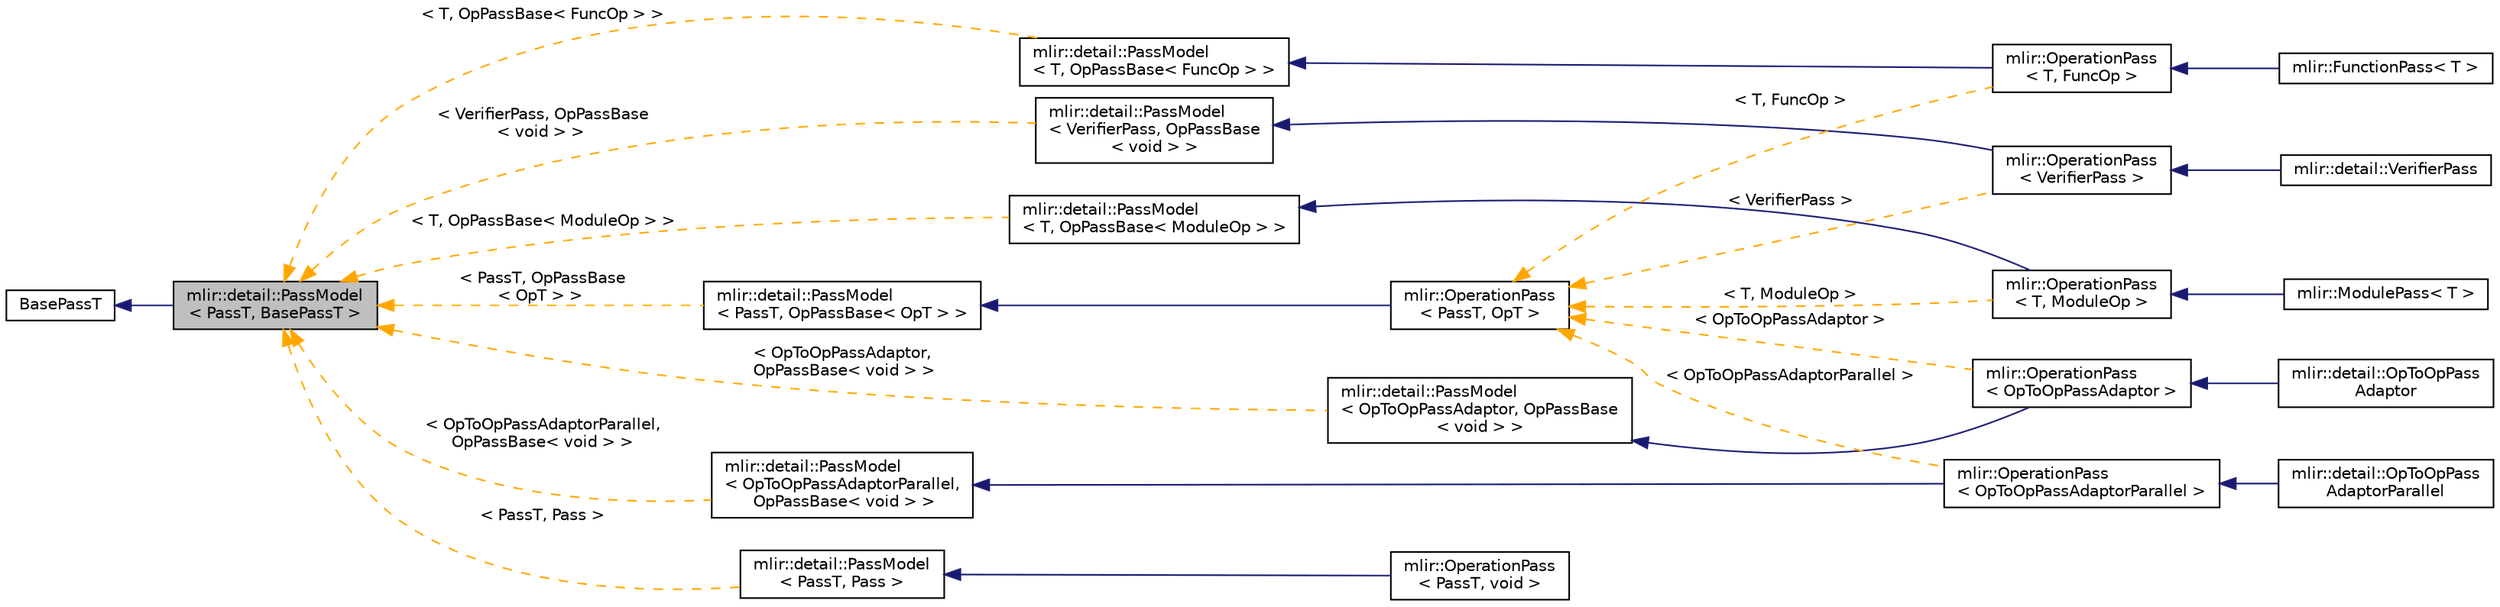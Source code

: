 digraph "mlir::detail::PassModel&lt; PassT, BasePassT &gt;"
{
  bgcolor="transparent";
  edge [fontname="Helvetica",fontsize="10",labelfontname="Helvetica",labelfontsize="10"];
  node [fontname="Helvetica",fontsize="10",shape=record];
  rankdir="LR";
  Node0 [label="mlir::detail::PassModel\l\< PassT, BasePassT \>",height=0.2,width=0.4,color="black", fillcolor="grey75", style="filled", fontcolor="black"];
  Node1 -> Node0 [dir="back",color="midnightblue",fontsize="10",style="solid",fontname="Helvetica"];
  Node1 [label="BasePassT",height=0.2,width=0.4,color="black",URL="$classmlir_1_1detail_1_1BasePassT.html"];
  Node0 -> Node2 [dir="back",color="orange",fontsize="10",style="dashed",label=" \< T, OpPassBase\< FuncOp \> \>" ,fontname="Helvetica"];
  Node2 [label="mlir::detail::PassModel\l\< T, OpPassBase\< FuncOp \> \>",height=0.2,width=0.4,color="black",URL="$classmlir_1_1detail_1_1PassModel.html"];
  Node2 -> Node3 [dir="back",color="midnightblue",fontsize="10",style="solid",fontname="Helvetica"];
  Node3 [label="mlir::OperationPass\l\< T, FuncOp \>",height=0.2,width=0.4,color="black",URL="$classmlir_1_1OperationPass.html"];
  Node3 -> Node4 [dir="back",color="midnightblue",fontsize="10",style="solid",fontname="Helvetica"];
  Node4 [label="mlir::FunctionPass\< T \>",height=0.2,width=0.4,color="black",URL="$structmlir_1_1FunctionPass.html",tooltip="A model for providing function pass specific utilities. "];
  Node0 -> Node5 [dir="back",color="orange",fontsize="10",style="dashed",label=" \< VerifierPass, OpPassBase\l\< void \> \>" ,fontname="Helvetica"];
  Node5 [label="mlir::detail::PassModel\l\< VerifierPass, OpPassBase\l\< void \> \>",height=0.2,width=0.4,color="black",URL="$classmlir_1_1detail_1_1PassModel.html"];
  Node5 -> Node6 [dir="back",color="midnightblue",fontsize="10",style="solid",fontname="Helvetica"];
  Node6 [label="mlir::OperationPass\l\< VerifierPass \>",height=0.2,width=0.4,color="black",URL="$classmlir_1_1OperationPass.html"];
  Node6 -> Node7 [dir="back",color="midnightblue",fontsize="10",style="solid",fontname="Helvetica"];
  Node7 [label="mlir::detail::VerifierPass",height=0.2,width=0.4,color="black",URL="$classmlir_1_1detail_1_1VerifierPass.html",tooltip="Pass to verify an operation and signal failure if necessary. "];
  Node0 -> Node8 [dir="back",color="orange",fontsize="10",style="dashed",label=" \< T, OpPassBase\< ModuleOp \> \>" ,fontname="Helvetica"];
  Node8 [label="mlir::detail::PassModel\l\< T, OpPassBase\< ModuleOp \> \>",height=0.2,width=0.4,color="black",URL="$classmlir_1_1detail_1_1PassModel.html"];
  Node8 -> Node9 [dir="back",color="midnightblue",fontsize="10",style="solid",fontname="Helvetica"];
  Node9 [label="mlir::OperationPass\l\< T, ModuleOp \>",height=0.2,width=0.4,color="black",URL="$classmlir_1_1OperationPass.html"];
  Node9 -> Node10 [dir="back",color="midnightblue",fontsize="10",style="solid",fontname="Helvetica"];
  Node10 [label="mlir::ModulePass\< T \>",height=0.2,width=0.4,color="black",URL="$structmlir_1_1ModulePass.html",tooltip="A model for providing module pass specific utilities. "];
  Node0 -> Node11 [dir="back",color="orange",fontsize="10",style="dashed",label=" \< PassT, Pass \>" ,fontname="Helvetica"];
  Node11 [label="mlir::detail::PassModel\l\< PassT, Pass \>",height=0.2,width=0.4,color="black",URL="$classmlir_1_1detail_1_1PassModel.html"];
  Node11 -> Node12 [dir="back",color="midnightblue",fontsize="10",style="solid",fontname="Helvetica"];
  Node12 [label="mlir::OperationPass\l\< PassT, void \>",height=0.2,width=0.4,color="black",URL="$structmlir_1_1OperationPass_3_01PassT_00_01void_01_4.html",tooltip="Pass to transform an operation. "];
  Node0 -> Node13 [dir="back",color="orange",fontsize="10",style="dashed",label=" \< OpToOpPassAdaptor,\l OpPassBase\< void \> \>" ,fontname="Helvetica"];
  Node13 [label="mlir::detail::PassModel\l\< OpToOpPassAdaptor, OpPassBase\l\< void \> \>",height=0.2,width=0.4,color="black",URL="$classmlir_1_1detail_1_1PassModel.html"];
  Node13 -> Node14 [dir="back",color="midnightblue",fontsize="10",style="solid",fontname="Helvetica"];
  Node14 [label="mlir::OperationPass\l\< OpToOpPassAdaptor \>",height=0.2,width=0.4,color="black",URL="$classmlir_1_1OperationPass.html"];
  Node14 -> Node15 [dir="back",color="midnightblue",fontsize="10",style="solid",fontname="Helvetica"];
  Node15 [label="mlir::detail::OpToOpPass\lAdaptor",height=0.2,width=0.4,color="black",URL="$classmlir_1_1detail_1_1OpToOpPassAdaptor.html",tooltip="An adaptor pass used to run operation passes over nested operations synchronously on a single thread..."];
  Node0 -> Node16 [dir="back",color="orange",fontsize="10",style="dashed",label=" \< OpToOpPassAdaptorParallel,\l OpPassBase\< void \> \>" ,fontname="Helvetica"];
  Node16 [label="mlir::detail::PassModel\l\< OpToOpPassAdaptorParallel,\l OpPassBase\< void \> \>",height=0.2,width=0.4,color="black",URL="$classmlir_1_1detail_1_1PassModel.html"];
  Node16 -> Node17 [dir="back",color="midnightblue",fontsize="10",style="solid",fontname="Helvetica"];
  Node17 [label="mlir::OperationPass\l\< OpToOpPassAdaptorParallel \>",height=0.2,width=0.4,color="black",URL="$classmlir_1_1OperationPass.html"];
  Node17 -> Node18 [dir="back",color="midnightblue",fontsize="10",style="solid",fontname="Helvetica"];
  Node18 [label="mlir::detail::OpToOpPass\lAdaptorParallel",height=0.2,width=0.4,color="black",URL="$classmlir_1_1detail_1_1OpToOpPassAdaptorParallel.html",tooltip="An adaptor pass used to run operation passes over nested operations asynchronously across multiple th..."];
  Node0 -> Node19 [dir="back",color="orange",fontsize="10",style="dashed",label=" \< PassT, OpPassBase\l\< OpT \> \>" ,fontname="Helvetica"];
  Node19 [label="mlir::detail::PassModel\l\< PassT, OpPassBase\< OpT \> \>",height=0.2,width=0.4,color="black",URL="$classmlir_1_1detail_1_1PassModel.html"];
  Node19 -> Node20 [dir="back",color="midnightblue",fontsize="10",style="solid",fontname="Helvetica"];
  Node20 [label="mlir::OperationPass\l\< PassT, OpT \>",height=0.2,width=0.4,color="black",URL="$classmlir_1_1OperationPass.html",tooltip="Pass to transform an operation of a specific type. "];
  Node20 -> Node9 [dir="back",color="orange",fontsize="10",style="dashed",label=" \< T, ModuleOp \>" ,fontname="Helvetica"];
  Node20 -> Node6 [dir="back",color="orange",fontsize="10",style="dashed",label=" \< VerifierPass \>" ,fontname="Helvetica"];
  Node20 -> Node17 [dir="back",color="orange",fontsize="10",style="dashed",label=" \< OpToOpPassAdaptorParallel \>" ,fontname="Helvetica"];
  Node20 -> Node3 [dir="back",color="orange",fontsize="10",style="dashed",label=" \< T, FuncOp \>" ,fontname="Helvetica"];
  Node20 -> Node14 [dir="back",color="orange",fontsize="10",style="dashed",label=" \< OpToOpPassAdaptor \>" ,fontname="Helvetica"];
}
